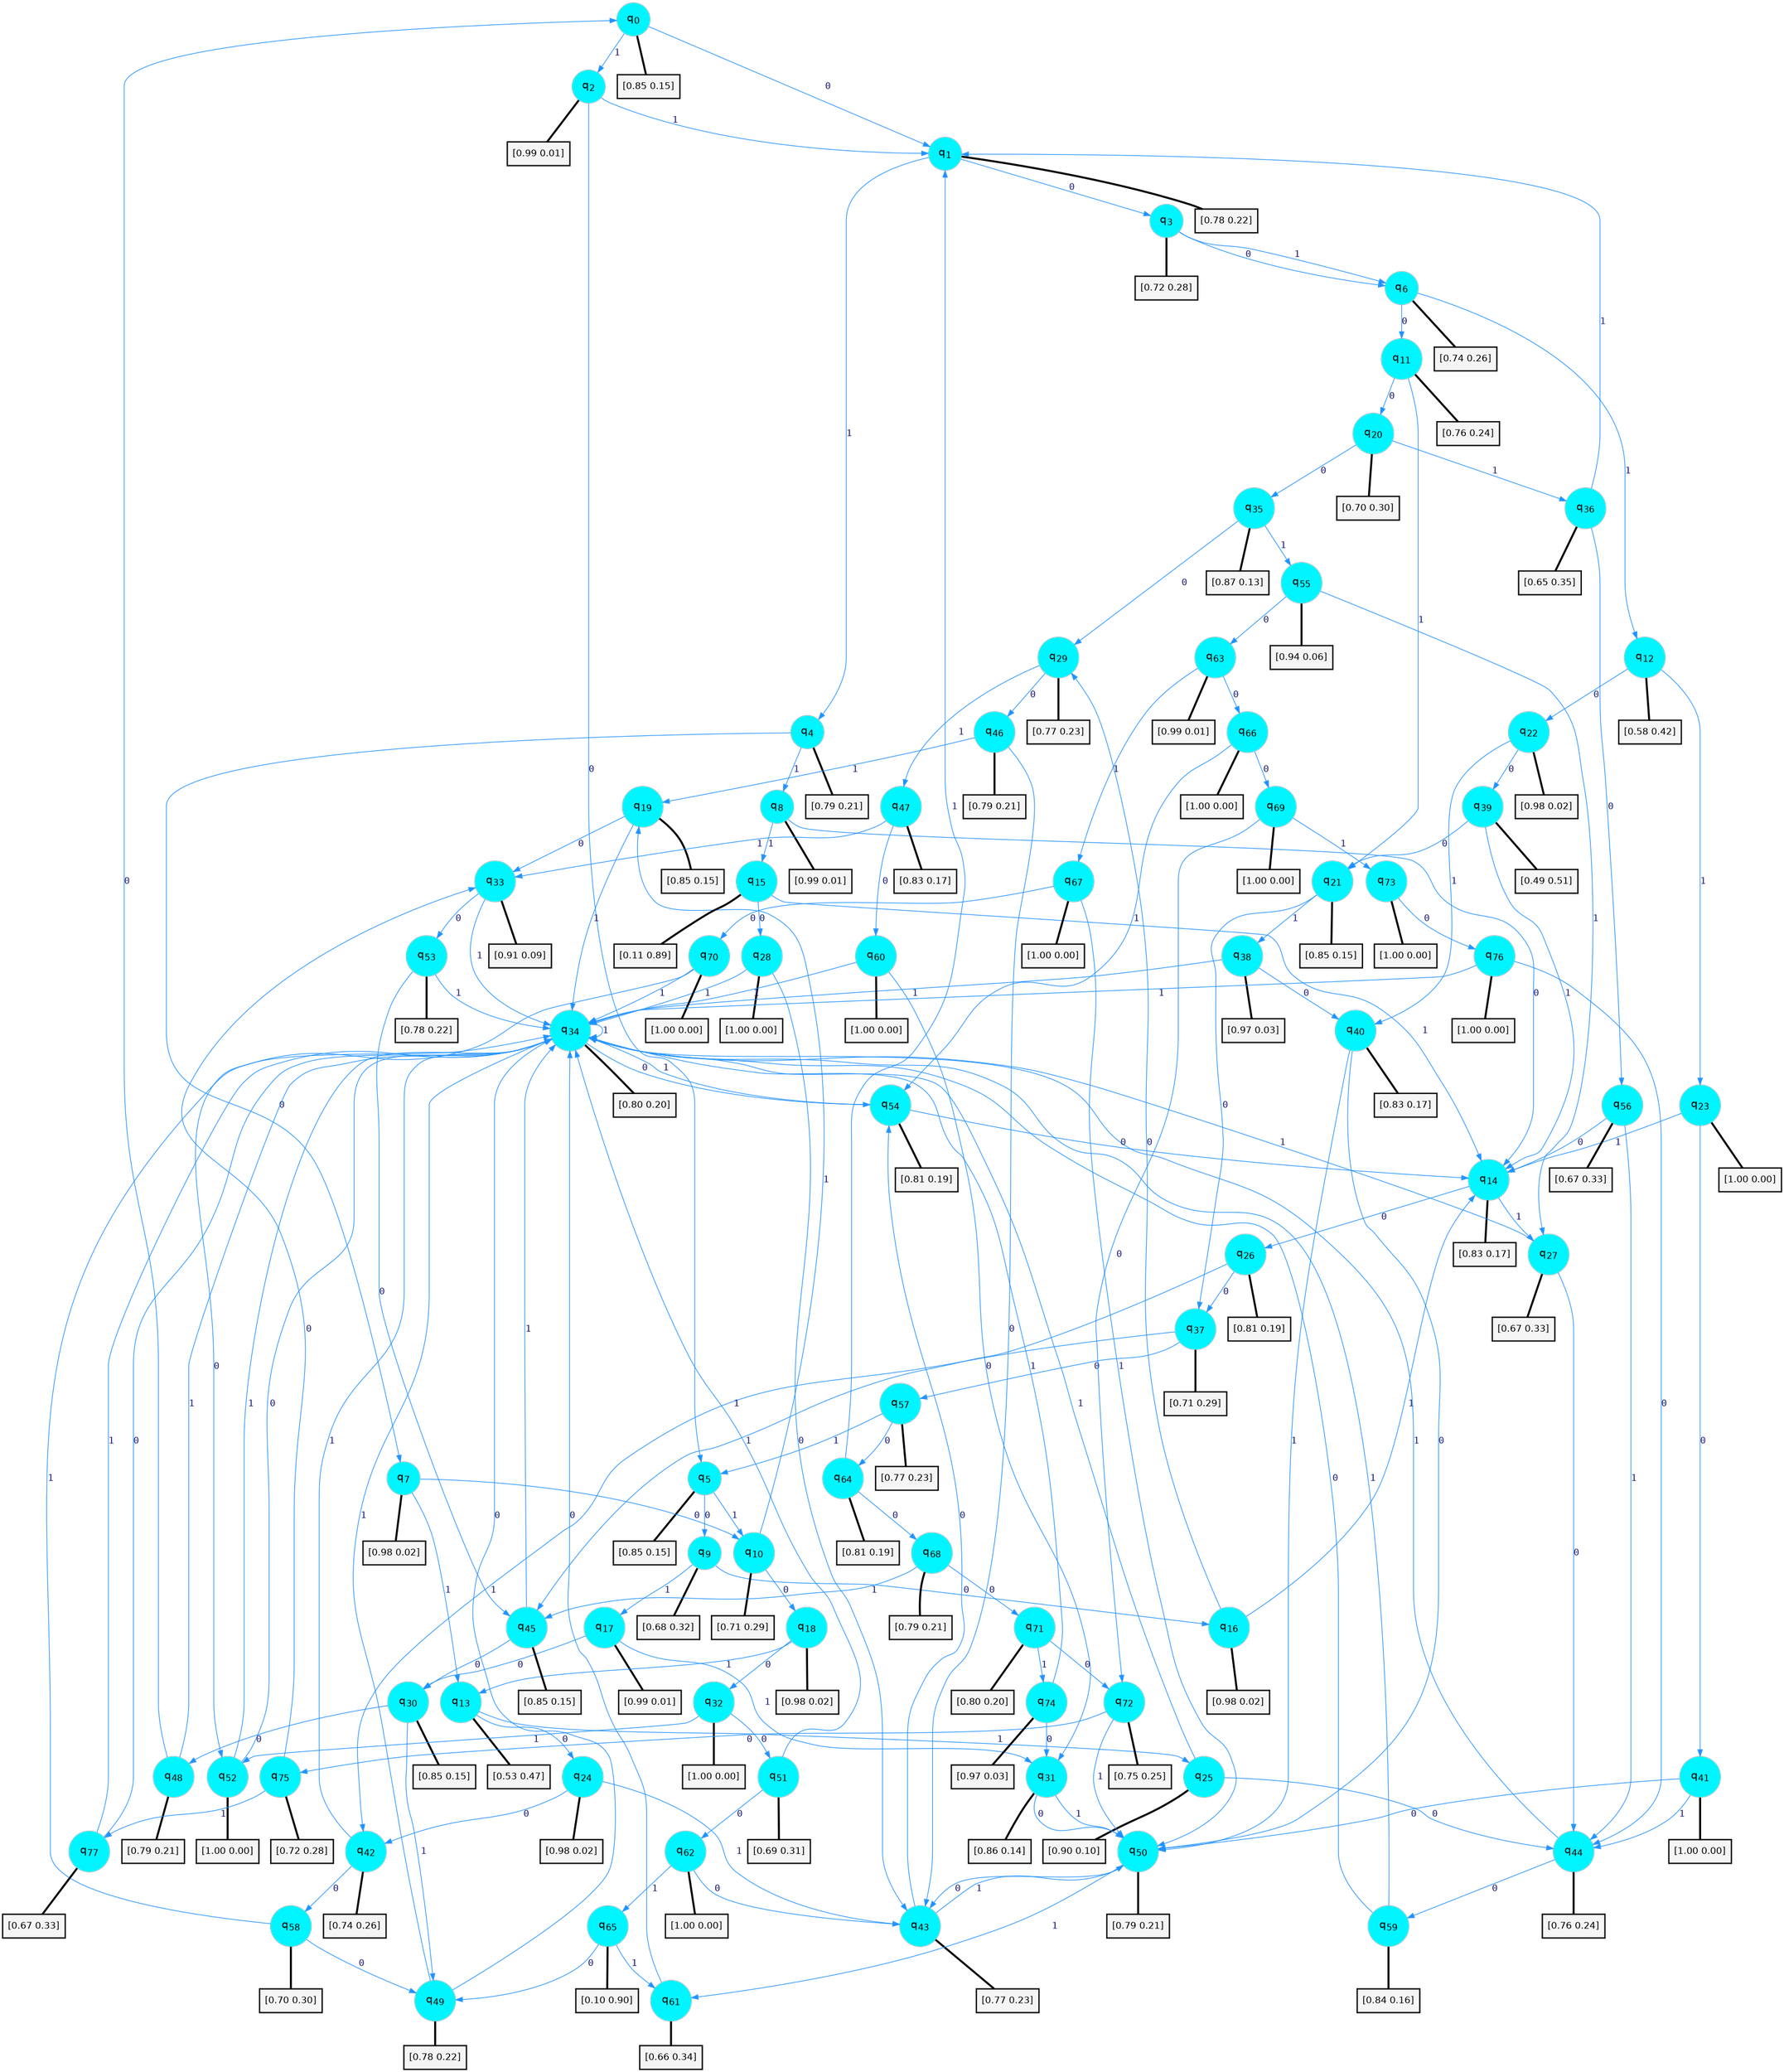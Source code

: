 digraph G {
graph [
bgcolor=transparent, dpi=300, rankdir=TD, size="40,25"];
node [
color=gray, fillcolor=turquoise1, fontcolor=black, fontname=Helvetica, fontsize=16, fontweight=bold, shape=circle, style=filled];
edge [
arrowsize=1, color=dodgerblue1, fontcolor=midnightblue, fontname=courier, fontweight=bold, penwidth=1, style=solid, weight=20];
0[label=<q<SUB>0</SUB>>];
1[label=<q<SUB>1</SUB>>];
2[label=<q<SUB>2</SUB>>];
3[label=<q<SUB>3</SUB>>];
4[label=<q<SUB>4</SUB>>];
5[label=<q<SUB>5</SUB>>];
6[label=<q<SUB>6</SUB>>];
7[label=<q<SUB>7</SUB>>];
8[label=<q<SUB>8</SUB>>];
9[label=<q<SUB>9</SUB>>];
10[label=<q<SUB>10</SUB>>];
11[label=<q<SUB>11</SUB>>];
12[label=<q<SUB>12</SUB>>];
13[label=<q<SUB>13</SUB>>];
14[label=<q<SUB>14</SUB>>];
15[label=<q<SUB>15</SUB>>];
16[label=<q<SUB>16</SUB>>];
17[label=<q<SUB>17</SUB>>];
18[label=<q<SUB>18</SUB>>];
19[label=<q<SUB>19</SUB>>];
20[label=<q<SUB>20</SUB>>];
21[label=<q<SUB>21</SUB>>];
22[label=<q<SUB>22</SUB>>];
23[label=<q<SUB>23</SUB>>];
24[label=<q<SUB>24</SUB>>];
25[label=<q<SUB>25</SUB>>];
26[label=<q<SUB>26</SUB>>];
27[label=<q<SUB>27</SUB>>];
28[label=<q<SUB>28</SUB>>];
29[label=<q<SUB>29</SUB>>];
30[label=<q<SUB>30</SUB>>];
31[label=<q<SUB>31</SUB>>];
32[label=<q<SUB>32</SUB>>];
33[label=<q<SUB>33</SUB>>];
34[label=<q<SUB>34</SUB>>];
35[label=<q<SUB>35</SUB>>];
36[label=<q<SUB>36</SUB>>];
37[label=<q<SUB>37</SUB>>];
38[label=<q<SUB>38</SUB>>];
39[label=<q<SUB>39</SUB>>];
40[label=<q<SUB>40</SUB>>];
41[label=<q<SUB>41</SUB>>];
42[label=<q<SUB>42</SUB>>];
43[label=<q<SUB>43</SUB>>];
44[label=<q<SUB>44</SUB>>];
45[label=<q<SUB>45</SUB>>];
46[label=<q<SUB>46</SUB>>];
47[label=<q<SUB>47</SUB>>];
48[label=<q<SUB>48</SUB>>];
49[label=<q<SUB>49</SUB>>];
50[label=<q<SUB>50</SUB>>];
51[label=<q<SUB>51</SUB>>];
52[label=<q<SUB>52</SUB>>];
53[label=<q<SUB>53</SUB>>];
54[label=<q<SUB>54</SUB>>];
55[label=<q<SUB>55</SUB>>];
56[label=<q<SUB>56</SUB>>];
57[label=<q<SUB>57</SUB>>];
58[label=<q<SUB>58</SUB>>];
59[label=<q<SUB>59</SUB>>];
60[label=<q<SUB>60</SUB>>];
61[label=<q<SUB>61</SUB>>];
62[label=<q<SUB>62</SUB>>];
63[label=<q<SUB>63</SUB>>];
64[label=<q<SUB>64</SUB>>];
65[label=<q<SUB>65</SUB>>];
66[label=<q<SUB>66</SUB>>];
67[label=<q<SUB>67</SUB>>];
68[label=<q<SUB>68</SUB>>];
69[label=<q<SUB>69</SUB>>];
70[label=<q<SUB>70</SUB>>];
71[label=<q<SUB>71</SUB>>];
72[label=<q<SUB>72</SUB>>];
73[label=<q<SUB>73</SUB>>];
74[label=<q<SUB>74</SUB>>];
75[label=<q<SUB>75</SUB>>];
76[label=<q<SUB>76</SUB>>];
77[label=<q<SUB>77</SUB>>];
78[label="[0.85 0.15]", shape=box,fontcolor=black, fontname=Helvetica, fontsize=14, penwidth=2, fillcolor=whitesmoke,color=black];
79[label="[0.78 0.22]", shape=box,fontcolor=black, fontname=Helvetica, fontsize=14, penwidth=2, fillcolor=whitesmoke,color=black];
80[label="[0.99 0.01]", shape=box,fontcolor=black, fontname=Helvetica, fontsize=14, penwidth=2, fillcolor=whitesmoke,color=black];
81[label="[0.72 0.28]", shape=box,fontcolor=black, fontname=Helvetica, fontsize=14, penwidth=2, fillcolor=whitesmoke,color=black];
82[label="[0.79 0.21]", shape=box,fontcolor=black, fontname=Helvetica, fontsize=14, penwidth=2, fillcolor=whitesmoke,color=black];
83[label="[0.85 0.15]", shape=box,fontcolor=black, fontname=Helvetica, fontsize=14, penwidth=2, fillcolor=whitesmoke,color=black];
84[label="[0.74 0.26]", shape=box,fontcolor=black, fontname=Helvetica, fontsize=14, penwidth=2, fillcolor=whitesmoke,color=black];
85[label="[0.98 0.02]", shape=box,fontcolor=black, fontname=Helvetica, fontsize=14, penwidth=2, fillcolor=whitesmoke,color=black];
86[label="[0.99 0.01]", shape=box,fontcolor=black, fontname=Helvetica, fontsize=14, penwidth=2, fillcolor=whitesmoke,color=black];
87[label="[0.68 0.32]", shape=box,fontcolor=black, fontname=Helvetica, fontsize=14, penwidth=2, fillcolor=whitesmoke,color=black];
88[label="[0.71 0.29]", shape=box,fontcolor=black, fontname=Helvetica, fontsize=14, penwidth=2, fillcolor=whitesmoke,color=black];
89[label="[0.76 0.24]", shape=box,fontcolor=black, fontname=Helvetica, fontsize=14, penwidth=2, fillcolor=whitesmoke,color=black];
90[label="[0.58 0.42]", shape=box,fontcolor=black, fontname=Helvetica, fontsize=14, penwidth=2, fillcolor=whitesmoke,color=black];
91[label="[0.53 0.47]", shape=box,fontcolor=black, fontname=Helvetica, fontsize=14, penwidth=2, fillcolor=whitesmoke,color=black];
92[label="[0.83 0.17]", shape=box,fontcolor=black, fontname=Helvetica, fontsize=14, penwidth=2, fillcolor=whitesmoke,color=black];
93[label="[0.11 0.89]", shape=box,fontcolor=black, fontname=Helvetica, fontsize=14, penwidth=2, fillcolor=whitesmoke,color=black];
94[label="[0.98 0.02]", shape=box,fontcolor=black, fontname=Helvetica, fontsize=14, penwidth=2, fillcolor=whitesmoke,color=black];
95[label="[0.99 0.01]", shape=box,fontcolor=black, fontname=Helvetica, fontsize=14, penwidth=2, fillcolor=whitesmoke,color=black];
96[label="[0.98 0.02]", shape=box,fontcolor=black, fontname=Helvetica, fontsize=14, penwidth=2, fillcolor=whitesmoke,color=black];
97[label="[0.85 0.15]", shape=box,fontcolor=black, fontname=Helvetica, fontsize=14, penwidth=2, fillcolor=whitesmoke,color=black];
98[label="[0.70 0.30]", shape=box,fontcolor=black, fontname=Helvetica, fontsize=14, penwidth=2, fillcolor=whitesmoke,color=black];
99[label="[0.85 0.15]", shape=box,fontcolor=black, fontname=Helvetica, fontsize=14, penwidth=2, fillcolor=whitesmoke,color=black];
100[label="[0.98 0.02]", shape=box,fontcolor=black, fontname=Helvetica, fontsize=14, penwidth=2, fillcolor=whitesmoke,color=black];
101[label="[1.00 0.00]", shape=box,fontcolor=black, fontname=Helvetica, fontsize=14, penwidth=2, fillcolor=whitesmoke,color=black];
102[label="[0.98 0.02]", shape=box,fontcolor=black, fontname=Helvetica, fontsize=14, penwidth=2, fillcolor=whitesmoke,color=black];
103[label="[0.90 0.10]", shape=box,fontcolor=black, fontname=Helvetica, fontsize=14, penwidth=2, fillcolor=whitesmoke,color=black];
104[label="[0.81 0.19]", shape=box,fontcolor=black, fontname=Helvetica, fontsize=14, penwidth=2, fillcolor=whitesmoke,color=black];
105[label="[0.67 0.33]", shape=box,fontcolor=black, fontname=Helvetica, fontsize=14, penwidth=2, fillcolor=whitesmoke,color=black];
106[label="[1.00 0.00]", shape=box,fontcolor=black, fontname=Helvetica, fontsize=14, penwidth=2, fillcolor=whitesmoke,color=black];
107[label="[0.77 0.23]", shape=box,fontcolor=black, fontname=Helvetica, fontsize=14, penwidth=2, fillcolor=whitesmoke,color=black];
108[label="[0.85 0.15]", shape=box,fontcolor=black, fontname=Helvetica, fontsize=14, penwidth=2, fillcolor=whitesmoke,color=black];
109[label="[0.86 0.14]", shape=box,fontcolor=black, fontname=Helvetica, fontsize=14, penwidth=2, fillcolor=whitesmoke,color=black];
110[label="[1.00 0.00]", shape=box,fontcolor=black, fontname=Helvetica, fontsize=14, penwidth=2, fillcolor=whitesmoke,color=black];
111[label="[0.91 0.09]", shape=box,fontcolor=black, fontname=Helvetica, fontsize=14, penwidth=2, fillcolor=whitesmoke,color=black];
112[label="[0.80 0.20]", shape=box,fontcolor=black, fontname=Helvetica, fontsize=14, penwidth=2, fillcolor=whitesmoke,color=black];
113[label="[0.87 0.13]", shape=box,fontcolor=black, fontname=Helvetica, fontsize=14, penwidth=2, fillcolor=whitesmoke,color=black];
114[label="[0.65 0.35]", shape=box,fontcolor=black, fontname=Helvetica, fontsize=14, penwidth=2, fillcolor=whitesmoke,color=black];
115[label="[0.71 0.29]", shape=box,fontcolor=black, fontname=Helvetica, fontsize=14, penwidth=2, fillcolor=whitesmoke,color=black];
116[label="[0.97 0.03]", shape=box,fontcolor=black, fontname=Helvetica, fontsize=14, penwidth=2, fillcolor=whitesmoke,color=black];
117[label="[0.49 0.51]", shape=box,fontcolor=black, fontname=Helvetica, fontsize=14, penwidth=2, fillcolor=whitesmoke,color=black];
118[label="[0.83 0.17]", shape=box,fontcolor=black, fontname=Helvetica, fontsize=14, penwidth=2, fillcolor=whitesmoke,color=black];
119[label="[1.00 0.00]", shape=box,fontcolor=black, fontname=Helvetica, fontsize=14, penwidth=2, fillcolor=whitesmoke,color=black];
120[label="[0.74 0.26]", shape=box,fontcolor=black, fontname=Helvetica, fontsize=14, penwidth=2, fillcolor=whitesmoke,color=black];
121[label="[0.77 0.23]", shape=box,fontcolor=black, fontname=Helvetica, fontsize=14, penwidth=2, fillcolor=whitesmoke,color=black];
122[label="[0.76 0.24]", shape=box,fontcolor=black, fontname=Helvetica, fontsize=14, penwidth=2, fillcolor=whitesmoke,color=black];
123[label="[0.85 0.15]", shape=box,fontcolor=black, fontname=Helvetica, fontsize=14, penwidth=2, fillcolor=whitesmoke,color=black];
124[label="[0.79 0.21]", shape=box,fontcolor=black, fontname=Helvetica, fontsize=14, penwidth=2, fillcolor=whitesmoke,color=black];
125[label="[0.83 0.17]", shape=box,fontcolor=black, fontname=Helvetica, fontsize=14, penwidth=2, fillcolor=whitesmoke,color=black];
126[label="[0.79 0.21]", shape=box,fontcolor=black, fontname=Helvetica, fontsize=14, penwidth=2, fillcolor=whitesmoke,color=black];
127[label="[0.78 0.22]", shape=box,fontcolor=black, fontname=Helvetica, fontsize=14, penwidth=2, fillcolor=whitesmoke,color=black];
128[label="[0.79 0.21]", shape=box,fontcolor=black, fontname=Helvetica, fontsize=14, penwidth=2, fillcolor=whitesmoke,color=black];
129[label="[0.69 0.31]", shape=box,fontcolor=black, fontname=Helvetica, fontsize=14, penwidth=2, fillcolor=whitesmoke,color=black];
130[label="[1.00 0.00]", shape=box,fontcolor=black, fontname=Helvetica, fontsize=14, penwidth=2, fillcolor=whitesmoke,color=black];
131[label="[0.78 0.22]", shape=box,fontcolor=black, fontname=Helvetica, fontsize=14, penwidth=2, fillcolor=whitesmoke,color=black];
132[label="[0.81 0.19]", shape=box,fontcolor=black, fontname=Helvetica, fontsize=14, penwidth=2, fillcolor=whitesmoke,color=black];
133[label="[0.94 0.06]", shape=box,fontcolor=black, fontname=Helvetica, fontsize=14, penwidth=2, fillcolor=whitesmoke,color=black];
134[label="[0.67 0.33]", shape=box,fontcolor=black, fontname=Helvetica, fontsize=14, penwidth=2, fillcolor=whitesmoke,color=black];
135[label="[0.77 0.23]", shape=box,fontcolor=black, fontname=Helvetica, fontsize=14, penwidth=2, fillcolor=whitesmoke,color=black];
136[label="[0.70 0.30]", shape=box,fontcolor=black, fontname=Helvetica, fontsize=14, penwidth=2, fillcolor=whitesmoke,color=black];
137[label="[0.84 0.16]", shape=box,fontcolor=black, fontname=Helvetica, fontsize=14, penwidth=2, fillcolor=whitesmoke,color=black];
138[label="[1.00 0.00]", shape=box,fontcolor=black, fontname=Helvetica, fontsize=14, penwidth=2, fillcolor=whitesmoke,color=black];
139[label="[0.66 0.34]", shape=box,fontcolor=black, fontname=Helvetica, fontsize=14, penwidth=2, fillcolor=whitesmoke,color=black];
140[label="[1.00 0.00]", shape=box,fontcolor=black, fontname=Helvetica, fontsize=14, penwidth=2, fillcolor=whitesmoke,color=black];
141[label="[0.99 0.01]", shape=box,fontcolor=black, fontname=Helvetica, fontsize=14, penwidth=2, fillcolor=whitesmoke,color=black];
142[label="[0.81 0.19]", shape=box,fontcolor=black, fontname=Helvetica, fontsize=14, penwidth=2, fillcolor=whitesmoke,color=black];
143[label="[0.10 0.90]", shape=box,fontcolor=black, fontname=Helvetica, fontsize=14, penwidth=2, fillcolor=whitesmoke,color=black];
144[label="[1.00 0.00]", shape=box,fontcolor=black, fontname=Helvetica, fontsize=14, penwidth=2, fillcolor=whitesmoke,color=black];
145[label="[1.00 0.00]", shape=box,fontcolor=black, fontname=Helvetica, fontsize=14, penwidth=2, fillcolor=whitesmoke,color=black];
146[label="[0.79 0.21]", shape=box,fontcolor=black, fontname=Helvetica, fontsize=14, penwidth=2, fillcolor=whitesmoke,color=black];
147[label="[1.00 0.00]", shape=box,fontcolor=black, fontname=Helvetica, fontsize=14, penwidth=2, fillcolor=whitesmoke,color=black];
148[label="[1.00 0.00]", shape=box,fontcolor=black, fontname=Helvetica, fontsize=14, penwidth=2, fillcolor=whitesmoke,color=black];
149[label="[0.80 0.20]", shape=box,fontcolor=black, fontname=Helvetica, fontsize=14, penwidth=2, fillcolor=whitesmoke,color=black];
150[label="[0.75 0.25]", shape=box,fontcolor=black, fontname=Helvetica, fontsize=14, penwidth=2, fillcolor=whitesmoke,color=black];
151[label="[1.00 0.00]", shape=box,fontcolor=black, fontname=Helvetica, fontsize=14, penwidth=2, fillcolor=whitesmoke,color=black];
152[label="[0.97 0.03]", shape=box,fontcolor=black, fontname=Helvetica, fontsize=14, penwidth=2, fillcolor=whitesmoke,color=black];
153[label="[0.72 0.28]", shape=box,fontcolor=black, fontname=Helvetica, fontsize=14, penwidth=2, fillcolor=whitesmoke,color=black];
154[label="[1.00 0.00]", shape=box,fontcolor=black, fontname=Helvetica, fontsize=14, penwidth=2, fillcolor=whitesmoke,color=black];
155[label="[0.67 0.33]", shape=box,fontcolor=black, fontname=Helvetica, fontsize=14, penwidth=2, fillcolor=whitesmoke,color=black];
0->1 [label=0];
0->2 [label=1];
0->78 [arrowhead=none, penwidth=3,color=black];
1->3 [label=0];
1->4 [label=1];
1->79 [arrowhead=none, penwidth=3,color=black];
2->5 [label=0];
2->1 [label=1];
2->80 [arrowhead=none, penwidth=3,color=black];
3->6 [label=0];
3->6 [label=1];
3->81 [arrowhead=none, penwidth=3,color=black];
4->7 [label=0];
4->8 [label=1];
4->82 [arrowhead=none, penwidth=3,color=black];
5->9 [label=0];
5->10 [label=1];
5->83 [arrowhead=none, penwidth=3,color=black];
6->11 [label=0];
6->12 [label=1];
6->84 [arrowhead=none, penwidth=3,color=black];
7->10 [label=0];
7->13 [label=1];
7->85 [arrowhead=none, penwidth=3,color=black];
8->14 [label=0];
8->15 [label=1];
8->86 [arrowhead=none, penwidth=3,color=black];
9->16 [label=0];
9->17 [label=1];
9->87 [arrowhead=none, penwidth=3,color=black];
10->18 [label=0];
10->19 [label=1];
10->88 [arrowhead=none, penwidth=3,color=black];
11->20 [label=0];
11->21 [label=1];
11->89 [arrowhead=none, penwidth=3,color=black];
12->22 [label=0];
12->23 [label=1];
12->90 [arrowhead=none, penwidth=3,color=black];
13->24 [label=0];
13->25 [label=1];
13->91 [arrowhead=none, penwidth=3,color=black];
14->26 [label=0];
14->27 [label=1];
14->92 [arrowhead=none, penwidth=3,color=black];
15->28 [label=0];
15->14 [label=1];
15->93 [arrowhead=none, penwidth=3,color=black];
16->29 [label=0];
16->14 [label=1];
16->94 [arrowhead=none, penwidth=3,color=black];
17->30 [label=0];
17->31 [label=1];
17->95 [arrowhead=none, penwidth=3,color=black];
18->32 [label=0];
18->13 [label=1];
18->96 [arrowhead=none, penwidth=3,color=black];
19->33 [label=0];
19->34 [label=1];
19->97 [arrowhead=none, penwidth=3,color=black];
20->35 [label=0];
20->36 [label=1];
20->98 [arrowhead=none, penwidth=3,color=black];
21->37 [label=0];
21->38 [label=1];
21->99 [arrowhead=none, penwidth=3,color=black];
22->39 [label=0];
22->40 [label=1];
22->100 [arrowhead=none, penwidth=3,color=black];
23->41 [label=0];
23->14 [label=1];
23->101 [arrowhead=none, penwidth=3,color=black];
24->42 [label=0];
24->43 [label=1];
24->102 [arrowhead=none, penwidth=3,color=black];
25->44 [label=0];
25->34 [label=1];
25->103 [arrowhead=none, penwidth=3,color=black];
26->37 [label=0];
26->45 [label=1];
26->104 [arrowhead=none, penwidth=3,color=black];
27->44 [label=0];
27->34 [label=1];
27->105 [arrowhead=none, penwidth=3,color=black];
28->43 [label=0];
28->34 [label=1];
28->106 [arrowhead=none, penwidth=3,color=black];
29->46 [label=0];
29->47 [label=1];
29->107 [arrowhead=none, penwidth=3,color=black];
30->48 [label=0];
30->49 [label=1];
30->108 [arrowhead=none, penwidth=3,color=black];
31->50 [label=0];
31->50 [label=1];
31->109 [arrowhead=none, penwidth=3,color=black];
32->51 [label=0];
32->52 [label=1];
32->110 [arrowhead=none, penwidth=3,color=black];
33->53 [label=0];
33->34 [label=1];
33->111 [arrowhead=none, penwidth=3,color=black];
34->54 [label=0];
34->34 [label=1];
34->112 [arrowhead=none, penwidth=3,color=black];
35->29 [label=0];
35->55 [label=1];
35->113 [arrowhead=none, penwidth=3,color=black];
36->56 [label=0];
36->1 [label=1];
36->114 [arrowhead=none, penwidth=3,color=black];
37->57 [label=0];
37->42 [label=1];
37->115 [arrowhead=none, penwidth=3,color=black];
38->40 [label=0];
38->34 [label=1];
38->116 [arrowhead=none, penwidth=3,color=black];
39->21 [label=0];
39->14 [label=1];
39->117 [arrowhead=none, penwidth=3,color=black];
40->50 [label=0];
40->50 [label=1];
40->118 [arrowhead=none, penwidth=3,color=black];
41->50 [label=0];
41->44 [label=1];
41->119 [arrowhead=none, penwidth=3,color=black];
42->58 [label=0];
42->34 [label=1];
42->120 [arrowhead=none, penwidth=3,color=black];
43->54 [label=0];
43->50 [label=1];
43->121 [arrowhead=none, penwidth=3,color=black];
44->59 [label=0];
44->34 [label=1];
44->122 [arrowhead=none, penwidth=3,color=black];
45->30 [label=0];
45->34 [label=1];
45->123 [arrowhead=none, penwidth=3,color=black];
46->43 [label=0];
46->19 [label=1];
46->124 [arrowhead=none, penwidth=3,color=black];
47->60 [label=0];
47->33 [label=1];
47->125 [arrowhead=none, penwidth=3,color=black];
48->0 [label=0];
48->34 [label=1];
48->126 [arrowhead=none, penwidth=3,color=black];
49->34 [label=0];
49->34 [label=1];
49->127 [arrowhead=none, penwidth=3,color=black];
50->43 [label=0];
50->61 [label=1];
50->128 [arrowhead=none, penwidth=3,color=black];
51->62 [label=0];
51->34 [label=1];
51->129 [arrowhead=none, penwidth=3,color=black];
52->34 [label=0];
52->34 [label=1];
52->130 [arrowhead=none, penwidth=3,color=black];
53->45 [label=0];
53->34 [label=1];
53->131 [arrowhead=none, penwidth=3,color=black];
54->14 [label=0];
54->34 [label=1];
54->132 [arrowhead=none, penwidth=3,color=black];
55->63 [label=0];
55->27 [label=1];
55->133 [arrowhead=none, penwidth=3,color=black];
56->14 [label=0];
56->44 [label=1];
56->134 [arrowhead=none, penwidth=3,color=black];
57->64 [label=0];
57->5 [label=1];
57->135 [arrowhead=none, penwidth=3,color=black];
58->49 [label=0];
58->34 [label=1];
58->136 [arrowhead=none, penwidth=3,color=black];
59->34 [label=0];
59->34 [label=1];
59->137 [arrowhead=none, penwidth=3,color=black];
60->31 [label=0];
60->34 [label=1];
60->138 [arrowhead=none, penwidth=3,color=black];
61->34 [label=0];
61->139 [arrowhead=none, penwidth=3,color=black];
62->43 [label=0];
62->65 [label=1];
62->140 [arrowhead=none, penwidth=3,color=black];
63->66 [label=0];
63->67 [label=1];
63->141 [arrowhead=none, penwidth=3,color=black];
64->68 [label=0];
64->1 [label=1];
64->142 [arrowhead=none, penwidth=3,color=black];
65->49 [label=0];
65->61 [label=1];
65->143 [arrowhead=none, penwidth=3,color=black];
66->69 [label=0];
66->54 [label=1];
66->144 [arrowhead=none, penwidth=3,color=black];
67->70 [label=0];
67->50 [label=1];
67->145 [arrowhead=none, penwidth=3,color=black];
68->71 [label=0];
68->45 [label=1];
68->146 [arrowhead=none, penwidth=3,color=black];
69->72 [label=0];
69->73 [label=1];
69->147 [arrowhead=none, penwidth=3,color=black];
70->52 [label=0];
70->34 [label=1];
70->148 [arrowhead=none, penwidth=3,color=black];
71->72 [label=0];
71->74 [label=1];
71->149 [arrowhead=none, penwidth=3,color=black];
72->75 [label=0];
72->50 [label=1];
72->150 [arrowhead=none, penwidth=3,color=black];
73->76 [label=0];
73->151 [arrowhead=none, penwidth=3,color=black];
74->31 [label=0];
74->34 [label=1];
74->152 [arrowhead=none, penwidth=3,color=black];
75->33 [label=0];
75->77 [label=1];
75->153 [arrowhead=none, penwidth=3,color=black];
76->44 [label=0];
76->34 [label=1];
76->154 [arrowhead=none, penwidth=3,color=black];
77->34 [label=0];
77->34 [label=1];
77->155 [arrowhead=none, penwidth=3,color=black];
}
